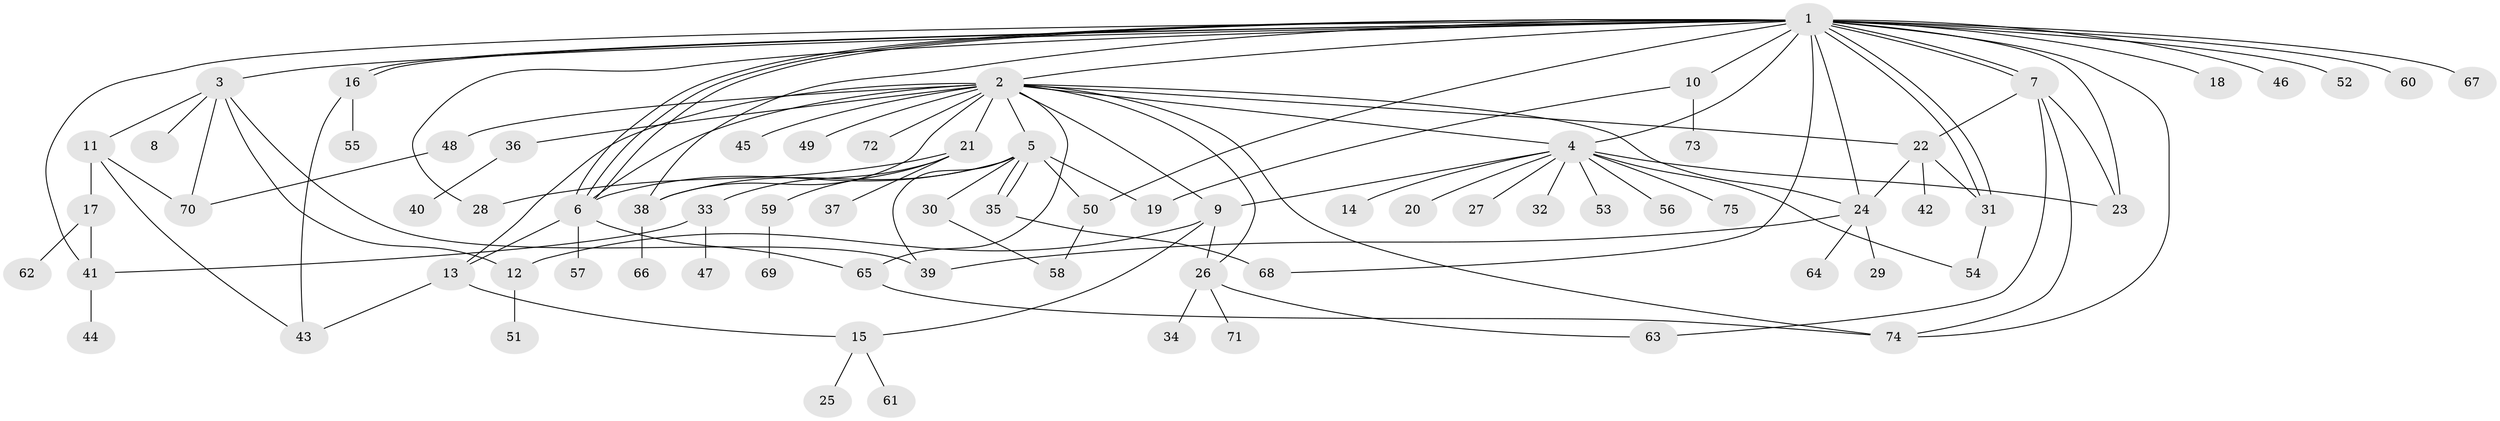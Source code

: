 // Generated by graph-tools (version 1.1) at 2025/49/03/09/25 03:49:54]
// undirected, 75 vertices, 115 edges
graph export_dot {
graph [start="1"]
  node [color=gray90,style=filled];
  1;
  2;
  3;
  4;
  5;
  6;
  7;
  8;
  9;
  10;
  11;
  12;
  13;
  14;
  15;
  16;
  17;
  18;
  19;
  20;
  21;
  22;
  23;
  24;
  25;
  26;
  27;
  28;
  29;
  30;
  31;
  32;
  33;
  34;
  35;
  36;
  37;
  38;
  39;
  40;
  41;
  42;
  43;
  44;
  45;
  46;
  47;
  48;
  49;
  50;
  51;
  52;
  53;
  54;
  55;
  56;
  57;
  58;
  59;
  60;
  61;
  62;
  63;
  64;
  65;
  66;
  67;
  68;
  69;
  70;
  71;
  72;
  73;
  74;
  75;
  1 -- 2;
  1 -- 3;
  1 -- 4;
  1 -- 6;
  1 -- 6;
  1 -- 6;
  1 -- 7;
  1 -- 7;
  1 -- 10;
  1 -- 16;
  1 -- 16;
  1 -- 18;
  1 -- 23;
  1 -- 24;
  1 -- 28;
  1 -- 31;
  1 -- 31;
  1 -- 38;
  1 -- 41;
  1 -- 46;
  1 -- 50;
  1 -- 52;
  1 -- 60;
  1 -- 67;
  1 -- 68;
  1 -- 74;
  2 -- 4;
  2 -- 5;
  2 -- 6;
  2 -- 9;
  2 -- 13;
  2 -- 21;
  2 -- 22;
  2 -- 24;
  2 -- 26;
  2 -- 36;
  2 -- 38;
  2 -- 45;
  2 -- 48;
  2 -- 49;
  2 -- 65;
  2 -- 72;
  2 -- 74;
  3 -- 8;
  3 -- 11;
  3 -- 12;
  3 -- 39;
  3 -- 70;
  4 -- 9;
  4 -- 14;
  4 -- 20;
  4 -- 23;
  4 -- 27;
  4 -- 32;
  4 -- 53;
  4 -- 54;
  4 -- 56;
  4 -- 75;
  5 -- 6;
  5 -- 19;
  5 -- 30;
  5 -- 35;
  5 -- 35;
  5 -- 38;
  5 -- 39;
  5 -- 50;
  6 -- 13;
  6 -- 57;
  6 -- 65;
  7 -- 22;
  7 -- 23;
  7 -- 63;
  7 -- 74;
  9 -- 12;
  9 -- 15;
  9 -- 26;
  10 -- 19;
  10 -- 73;
  11 -- 17;
  11 -- 43;
  11 -- 70;
  12 -- 51;
  13 -- 15;
  13 -- 43;
  15 -- 25;
  15 -- 61;
  16 -- 43;
  16 -- 55;
  17 -- 41;
  17 -- 62;
  21 -- 28;
  21 -- 33;
  21 -- 37;
  21 -- 59;
  22 -- 24;
  22 -- 31;
  22 -- 42;
  24 -- 29;
  24 -- 39;
  24 -- 64;
  26 -- 34;
  26 -- 63;
  26 -- 71;
  30 -- 58;
  31 -- 54;
  33 -- 41;
  33 -- 47;
  35 -- 68;
  36 -- 40;
  38 -- 66;
  41 -- 44;
  48 -- 70;
  50 -- 58;
  59 -- 69;
  65 -- 74;
}
